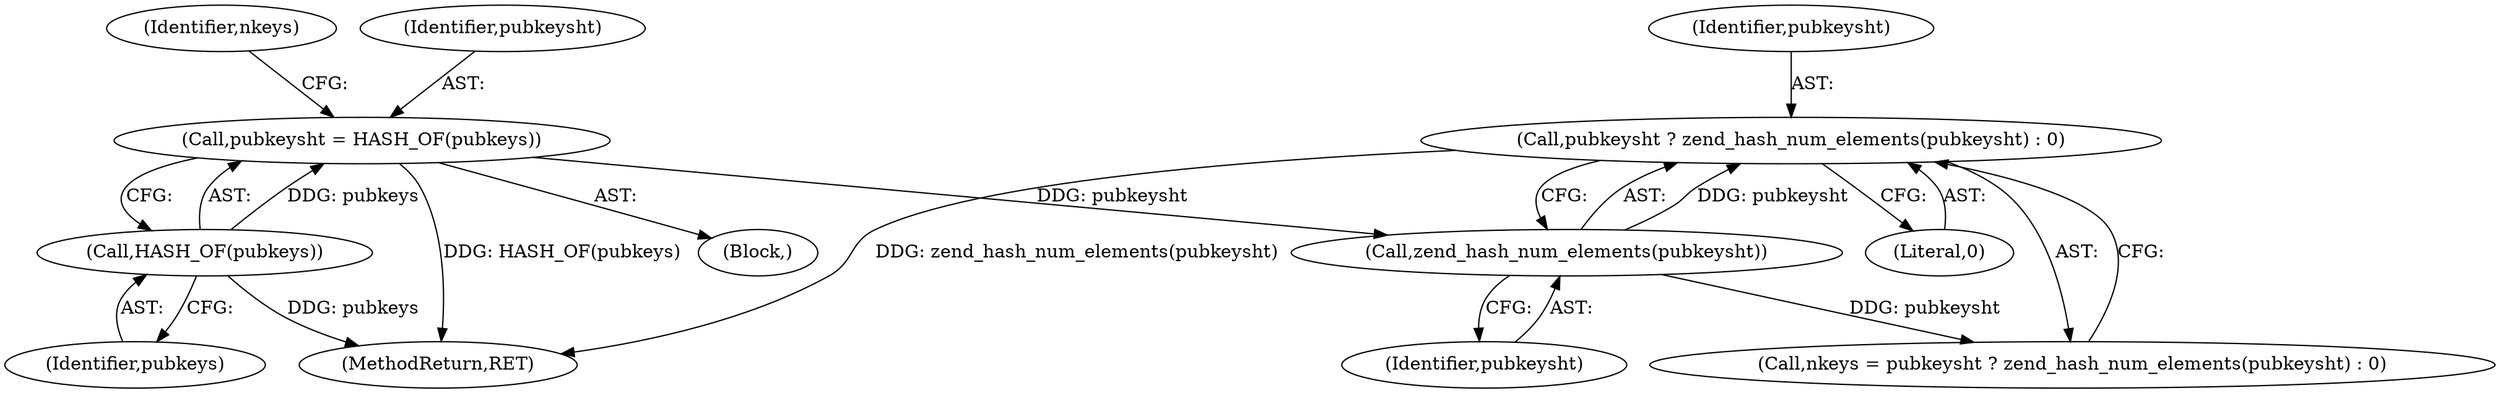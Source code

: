digraph "0_php_89637c6b41b510c20d262c17483f582f115c66d6@pointer" {
"1000146" [label="(Call,pubkeysht ? zend_hash_num_elements(pubkeysht) : 0)"];
"1000148" [label="(Call,zend_hash_num_elements(pubkeysht))"];
"1000140" [label="(Call,pubkeysht = HASH_OF(pubkeys))"];
"1000142" [label="(Call,HASH_OF(pubkeys))"];
"1000141" [label="(Identifier,pubkeysht)"];
"1000504" [label="(MethodReturn,RET)"];
"1000142" [label="(Call,HASH_OF(pubkeys))"];
"1000148" [label="(Call,zend_hash_num_elements(pubkeysht))"];
"1000144" [label="(Call,nkeys = pubkeysht ? zend_hash_num_elements(pubkeysht) : 0)"];
"1000143" [label="(Identifier,pubkeys)"];
"1000150" [label="(Literal,0)"];
"1000107" [label="(Block,)"];
"1000147" [label="(Identifier,pubkeysht)"];
"1000140" [label="(Call,pubkeysht = HASH_OF(pubkeys))"];
"1000149" [label="(Identifier,pubkeysht)"];
"1000145" [label="(Identifier,nkeys)"];
"1000146" [label="(Call,pubkeysht ? zend_hash_num_elements(pubkeysht) : 0)"];
"1000146" -> "1000144"  [label="AST: "];
"1000146" -> "1000148"  [label="CFG: "];
"1000146" -> "1000150"  [label="CFG: "];
"1000147" -> "1000146"  [label="AST: "];
"1000148" -> "1000146"  [label="AST: "];
"1000150" -> "1000146"  [label="AST: "];
"1000144" -> "1000146"  [label="CFG: "];
"1000146" -> "1000504"  [label="DDG: zend_hash_num_elements(pubkeysht)"];
"1000148" -> "1000146"  [label="DDG: pubkeysht"];
"1000148" -> "1000149"  [label="CFG: "];
"1000149" -> "1000148"  [label="AST: "];
"1000148" -> "1000144"  [label="DDG: pubkeysht"];
"1000140" -> "1000148"  [label="DDG: pubkeysht"];
"1000140" -> "1000107"  [label="AST: "];
"1000140" -> "1000142"  [label="CFG: "];
"1000141" -> "1000140"  [label="AST: "];
"1000142" -> "1000140"  [label="AST: "];
"1000145" -> "1000140"  [label="CFG: "];
"1000140" -> "1000504"  [label="DDG: HASH_OF(pubkeys)"];
"1000142" -> "1000140"  [label="DDG: pubkeys"];
"1000142" -> "1000143"  [label="CFG: "];
"1000143" -> "1000142"  [label="AST: "];
"1000142" -> "1000504"  [label="DDG: pubkeys"];
}
